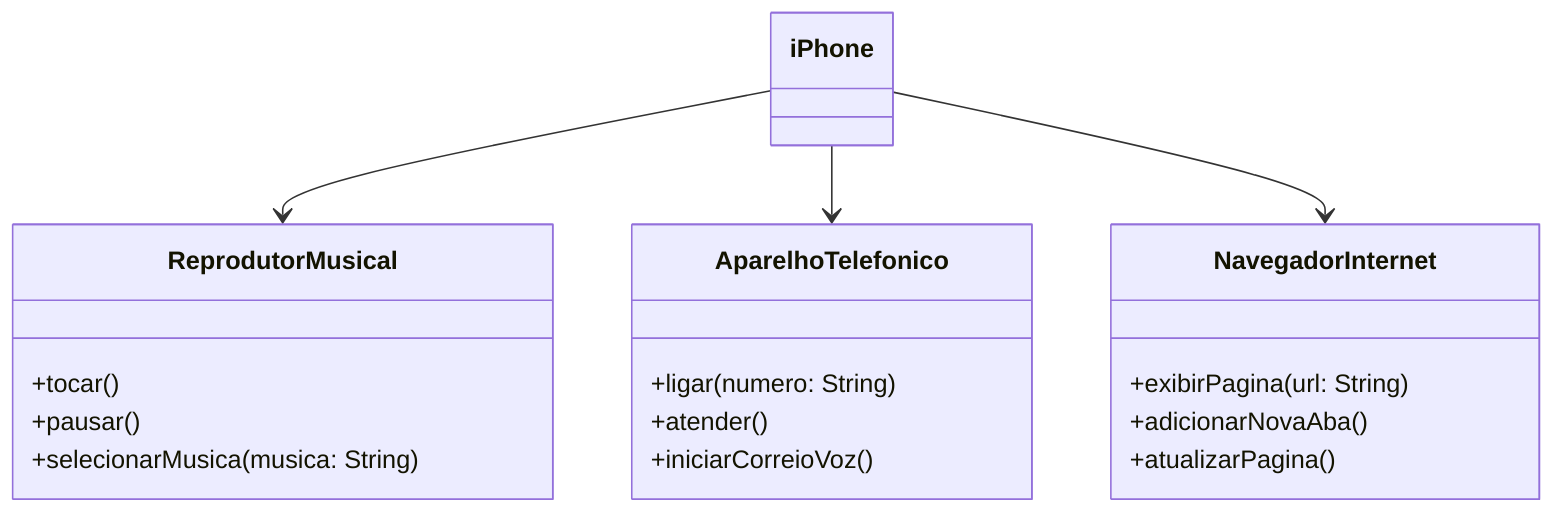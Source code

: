 classDiagram
    class ReprodutorMusical {
        +tocar()
        +pausar()
        +selecionarMusica(musica: String)
    }

    class AparelhoTelefonico {
        +ligar(numero: String)
        +atender()
        +iniciarCorreioVoz()
    }

    class NavegadorInternet {
        +exibirPagina(url: String)
        +adicionarNovaAba()
        +atualizarPagina()
    }

    class iPhone {
    }

    iPhone --> ReprodutorMusical
    iPhone --> AparelhoTelefonico
    iPhone --> NavegadorInternet